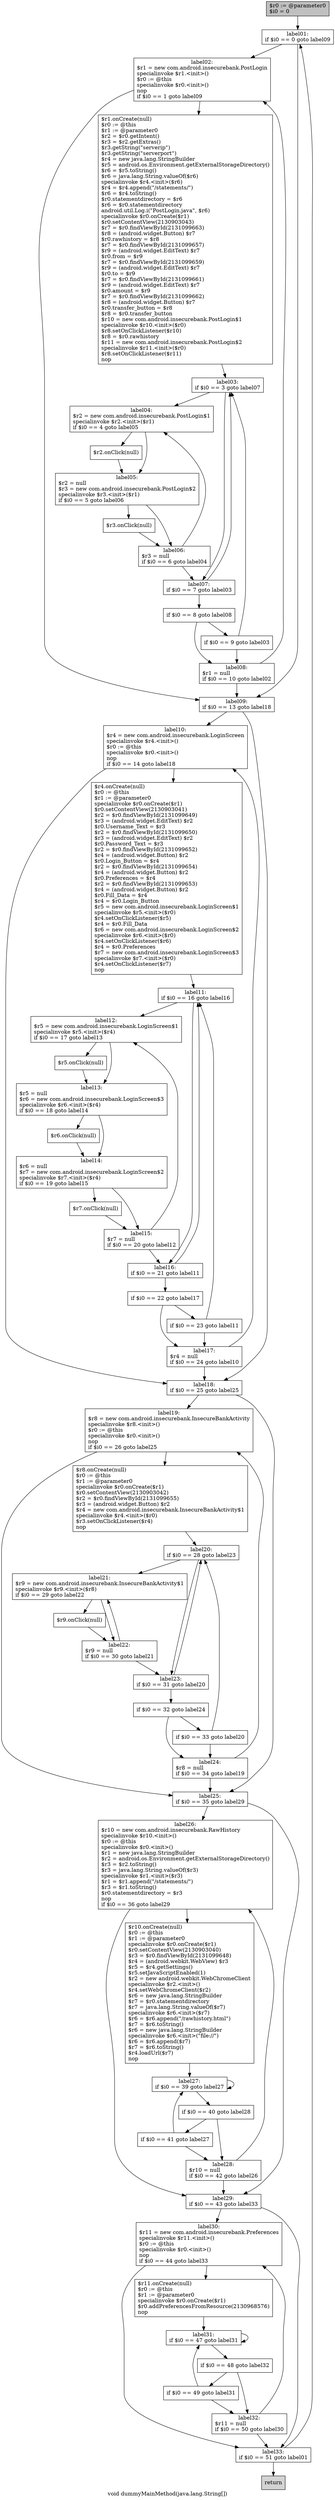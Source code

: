 digraph "void dummyMainMethod(java.lang.String[])" {
    label="void dummyMainMethod(java.lang.String[])";
    node [shape=box];
    "0" [style=filled,fillcolor=gray,label="$r0 := @parameter0\l$i0 = 0\l",];
    "1" [label="label01:\nif $i0 == 0 goto label09\l",];
    "0"->"1";
    "2" [label="label02:\n$r1 = new com.android.insecurebank.PostLogin\lspecialinvoke $r1.<init>()\l$r0 := @this\lspecialinvoke $r0.<init>()\lnop\lif $i0 == 1 goto label09\l",];
    "1"->"2";
    "14" [label="label09:\nif $i0 == 13 goto label18\l",];
    "1"->"14";
    "3" [label="$r1.onCreate(null)\l$r0 := @this\l$r1 := @parameter0\l$r2 = $r0.getIntent()\l$r3 = $r2.getExtras()\l$r3.getString(\"serverip\")\l$r3.getString(\"serverport\")\l$r4 = new java.lang.StringBuilder\l$r5 = android.os.Environment.getExternalStorageDirectory()\l$r6 = $r5.toString()\l$r6 = java.lang.String.valueOf($r6)\lspecialinvoke $r4.<init>($r6)\l$r4 = $r4.append(\"/statements/\")\l$r6 = $r4.toString()\l$r0.statementdirectory = $r6\l$r6 = $r0.statementdirectory\landroid.util.Log.i(\"PostLogin.java\", $r6)\lspecialinvoke $r0.onCreate($r1)\l$r0.setContentView(2130903043)\l$r7 = $r0.findViewById(2131099663)\l$r8 = (android.widget.Button) $r7\l$r0.rawhistory = $r8\l$r7 = $r0.findViewById(2131099657)\l$r9 = (android.widget.EditText) $r7\l$r0.from = $r9\l$r7 = $r0.findViewById(2131099659)\l$r9 = (android.widget.EditText) $r7\l$r0.to = $r9\l$r7 = $r0.findViewById(2131099661)\l$r9 = (android.widget.EditText) $r7\l$r0.amount = $r9\l$r7 = $r0.findViewById(2131099662)\l$r8 = (android.widget.Button) $r7\l$r0.transfer_button = $r8\l$r8 = $r0.transfer_button\l$r10 = new com.android.insecurebank.PostLogin$1\lspecialinvoke $r10.<init>($r0)\l$r8.setOnClickListener($r10)\l$r8 = $r0.rawhistory\l$r11 = new com.android.insecurebank.PostLogin$2\lspecialinvoke $r11.<init>($r0)\l$r8.setOnClickListener($r11)\lnop\l",];
    "2"->"3";
    "2"->"14";
    "4" [label="label03:\nif $i0 == 3 goto label07\l",];
    "3"->"4";
    "5" [label="label04:\n$r2 = new com.android.insecurebank.PostLogin$1\lspecialinvoke $r2.<init>($r1)\lif $i0 == 4 goto label05\l",];
    "4"->"5";
    "10" [label="label07:\nif $i0 == 7 goto label03\l",];
    "4"->"10";
    "6" [label="$r2.onClick(null)\l",];
    "5"->"6";
    "7" [label="label05:\n$r2 = null\l$r3 = new com.android.insecurebank.PostLogin$2\lspecialinvoke $r3.<init>($r1)\lif $i0 == 5 goto label06\l",];
    "5"->"7";
    "6"->"7";
    "8" [label="$r3.onClick(null)\l",];
    "7"->"8";
    "9" [label="label06:\n$r3 = null\lif $i0 == 6 goto label04\l",];
    "7"->"9";
    "8"->"9";
    "9"->"5";
    "9"->"10";
    "10"->"4";
    "11" [label="if $i0 == 8 goto label08\l",];
    "10"->"11";
    "12" [label="if $i0 == 9 goto label03\l",];
    "11"->"12";
    "13" [label="label08:\n$r1 = null\lif $i0 == 10 goto label02\l",];
    "11"->"13";
    "12"->"4";
    "12"->"13";
    "13"->"2";
    "13"->"14";
    "15" [label="label10:\n$r4 = new com.android.insecurebank.LoginScreen\lspecialinvoke $r4.<init>()\l$r0 := @this\lspecialinvoke $r0.<init>()\lnop\lif $i0 == 14 goto label18\l",];
    "14"->"15";
    "29" [label="label18:\nif $i0 == 25 goto label25\l",];
    "14"->"29";
    "16" [label="$r4.onCreate(null)\l$r0 := @this\l$r1 := @parameter0\lspecialinvoke $r0.onCreate($r1)\l$r0.setContentView(2130903041)\l$r2 = $r0.findViewById(2131099649)\l$r3 = (android.widget.EditText) $r2\l$r0.Username_Text = $r3\l$r2 = $r0.findViewById(2131099650)\l$r3 = (android.widget.EditText) $r2\l$r0.Password_Text = $r3\l$r2 = $r0.findViewById(2131099652)\l$r4 = (android.widget.Button) $r2\l$r0.Login_Button = $r4\l$r2 = $r0.findViewById(2131099654)\l$r4 = (android.widget.Button) $r2\l$r0.Preferences = $r4\l$r2 = $r0.findViewById(2131099653)\l$r4 = (android.widget.Button) $r2\l$r0.Fill_Data = $r4\l$r4 = $r0.Login_Button\l$r5 = new com.android.insecurebank.LoginScreen$1\lspecialinvoke $r5.<init>($r0)\l$r4.setOnClickListener($r5)\l$r4 = $r0.Fill_Data\l$r6 = new com.android.insecurebank.LoginScreen$2\lspecialinvoke $r6.<init>($r0)\l$r4.setOnClickListener($r6)\l$r4 = $r0.Preferences\l$r7 = new com.android.insecurebank.LoginScreen$3\lspecialinvoke $r7.<init>($r0)\l$r4.setOnClickListener($r7)\lnop\l",];
    "15"->"16";
    "15"->"29";
    "17" [label="label11:\nif $i0 == 16 goto label16\l",];
    "16"->"17";
    "18" [label="label12:\n$r5 = new com.android.insecurebank.LoginScreen$1\lspecialinvoke $r5.<init>($r4)\lif $i0 == 17 goto label13\l",];
    "17"->"18";
    "25" [label="label16:\nif $i0 == 21 goto label11\l",];
    "17"->"25";
    "19" [label="$r5.onClick(null)\l",];
    "18"->"19";
    "20" [label="label13:\n$r5 = null\l$r6 = new com.android.insecurebank.LoginScreen$3\lspecialinvoke $r6.<init>($r4)\lif $i0 == 18 goto label14\l",];
    "18"->"20";
    "19"->"20";
    "21" [label="$r6.onClick(null)\l",];
    "20"->"21";
    "22" [label="label14:\n$r6 = null\l$r7 = new com.android.insecurebank.LoginScreen$2\lspecialinvoke $r7.<init>($r4)\lif $i0 == 19 goto label15\l",];
    "20"->"22";
    "21"->"22";
    "23" [label="$r7.onClick(null)\l",];
    "22"->"23";
    "24" [label="label15:\n$r7 = null\lif $i0 == 20 goto label12\l",];
    "22"->"24";
    "23"->"24";
    "24"->"18";
    "24"->"25";
    "25"->"17";
    "26" [label="if $i0 == 22 goto label17\l",];
    "25"->"26";
    "27" [label="if $i0 == 23 goto label11\l",];
    "26"->"27";
    "28" [label="label17:\n$r4 = null\lif $i0 == 24 goto label10\l",];
    "26"->"28";
    "27"->"17";
    "27"->"28";
    "28"->"15";
    "28"->"29";
    "30" [label="label19:\n$r8 = new com.android.insecurebank.InsecureBankActivity\lspecialinvoke $r8.<init>()\l$r0 := @this\lspecialinvoke $r0.<init>()\lnop\lif $i0 == 26 goto label25\l",];
    "29"->"30";
    "40" [label="label25:\nif $i0 == 35 goto label29\l",];
    "29"->"40";
    "31" [label="$r8.onCreate(null)\l$r0 := @this\l$r1 := @parameter0\lspecialinvoke $r0.onCreate($r1)\l$r0.setContentView(2130903042)\l$r2 = $r0.findViewById(2131099655)\l$r3 = (android.widget.Button) $r2\l$r4 = new com.android.insecurebank.InsecureBankActivity$1\lspecialinvoke $r4.<init>($r0)\l$r3.setOnClickListener($r4)\lnop\l",];
    "30"->"31";
    "30"->"40";
    "32" [label="label20:\nif $i0 == 28 goto label23\l",];
    "31"->"32";
    "33" [label="label21:\n$r9 = new com.android.insecurebank.InsecureBankActivity$1\lspecialinvoke $r9.<init>($r8)\lif $i0 == 29 goto label22\l",];
    "32"->"33";
    "36" [label="label23:\nif $i0 == 31 goto label20\l",];
    "32"->"36";
    "34" [label="$r9.onClick(null)\l",];
    "33"->"34";
    "35" [label="label22:\n$r9 = null\lif $i0 == 30 goto label21\l",];
    "33"->"35";
    "34"->"35";
    "35"->"33";
    "35"->"36";
    "36"->"32";
    "37" [label="if $i0 == 32 goto label24\l",];
    "36"->"37";
    "38" [label="if $i0 == 33 goto label20\l",];
    "37"->"38";
    "39" [label="label24:\n$r8 = null\lif $i0 == 34 goto label19\l",];
    "37"->"39";
    "38"->"32";
    "38"->"39";
    "39"->"30";
    "39"->"40";
    "41" [label="label26:\n$r10 = new com.android.insecurebank.RawHistory\lspecialinvoke $r10.<init>()\l$r0 := @this\lspecialinvoke $r0.<init>()\l$r1 = new java.lang.StringBuilder\l$r2 = android.os.Environment.getExternalStorageDirectory()\l$r3 = $r2.toString()\l$r3 = java.lang.String.valueOf($r3)\lspecialinvoke $r1.<init>($r3)\l$r1 = $r1.append(\"/statements/\")\l$r3 = $r1.toString()\l$r0.statementdirectory = $r3\lnop\lif $i0 == 36 goto label29\l",];
    "40"->"41";
    "47" [label="label29:\nif $i0 == 43 goto label33\l",];
    "40"->"47";
    "42" [label="$r10.onCreate(null)\l$r0 := @this\l$r1 := @parameter0\lspecialinvoke $r0.onCreate($r1)\l$r0.setContentView(2130903040)\l$r3 = $r0.findViewById(2131099648)\l$r4 = (android.webkit.WebView) $r3\l$r5 = $r4.getSettings()\l$r5.setJavaScriptEnabled(1)\l$r2 = new android.webkit.WebChromeClient\lspecialinvoke $r2.<init>()\l$r4.setWebChromeClient($r2)\l$r6 = new java.lang.StringBuilder\l$r7 = $r0.statementdirectory\l$r7 = java.lang.String.valueOf($r7)\lspecialinvoke $r6.<init>($r7)\l$r6 = $r6.append(\"/rawhistory.html\")\l$r7 = $r6.toString()\l$r6 = new java.lang.StringBuilder\lspecialinvoke $r6.<init>(\"file://\")\l$r6 = $r6.append($r7)\l$r7 = $r6.toString()\l$r4.loadUrl($r7)\lnop\l",];
    "41"->"42";
    "41"->"47";
    "43" [label="label27:\nif $i0 == 39 goto label27\l",];
    "42"->"43";
    "43"->"43";
    "44" [label="if $i0 == 40 goto label28\l",];
    "43"->"44";
    "45" [label="if $i0 == 41 goto label27\l",];
    "44"->"45";
    "46" [label="label28:\n$r10 = null\lif $i0 == 42 goto label26\l",];
    "44"->"46";
    "45"->"43";
    "45"->"46";
    "46"->"41";
    "46"->"47";
    "48" [label="label30:\n$r11 = new com.android.insecurebank.Preferences\lspecialinvoke $r11.<init>()\l$r0 := @this\lspecialinvoke $r0.<init>()\lnop\lif $i0 == 44 goto label33\l",];
    "47"->"48";
    "54" [label="label33:\nif $i0 == 51 goto label01\l",];
    "47"->"54";
    "49" [label="$r11.onCreate(null)\l$r0 := @this\l$r1 := @parameter0\lspecialinvoke $r0.onCreate($r1)\l$r0.addPreferencesFromResource(2130968576)\lnop\l",];
    "48"->"49";
    "48"->"54";
    "50" [label="label31:\nif $i0 == 47 goto label31\l",];
    "49"->"50";
    "50"->"50";
    "51" [label="if $i0 == 48 goto label32\l",];
    "50"->"51";
    "52" [label="if $i0 == 49 goto label31\l",];
    "51"->"52";
    "53" [label="label32:\n$r11 = null\lif $i0 == 50 goto label30\l",];
    "51"->"53";
    "52"->"50";
    "52"->"53";
    "53"->"48";
    "53"->"54";
    "54"->"1";
    "55" [style=filled,fillcolor=lightgray,label="return\l",];
    "54"->"55";
}

